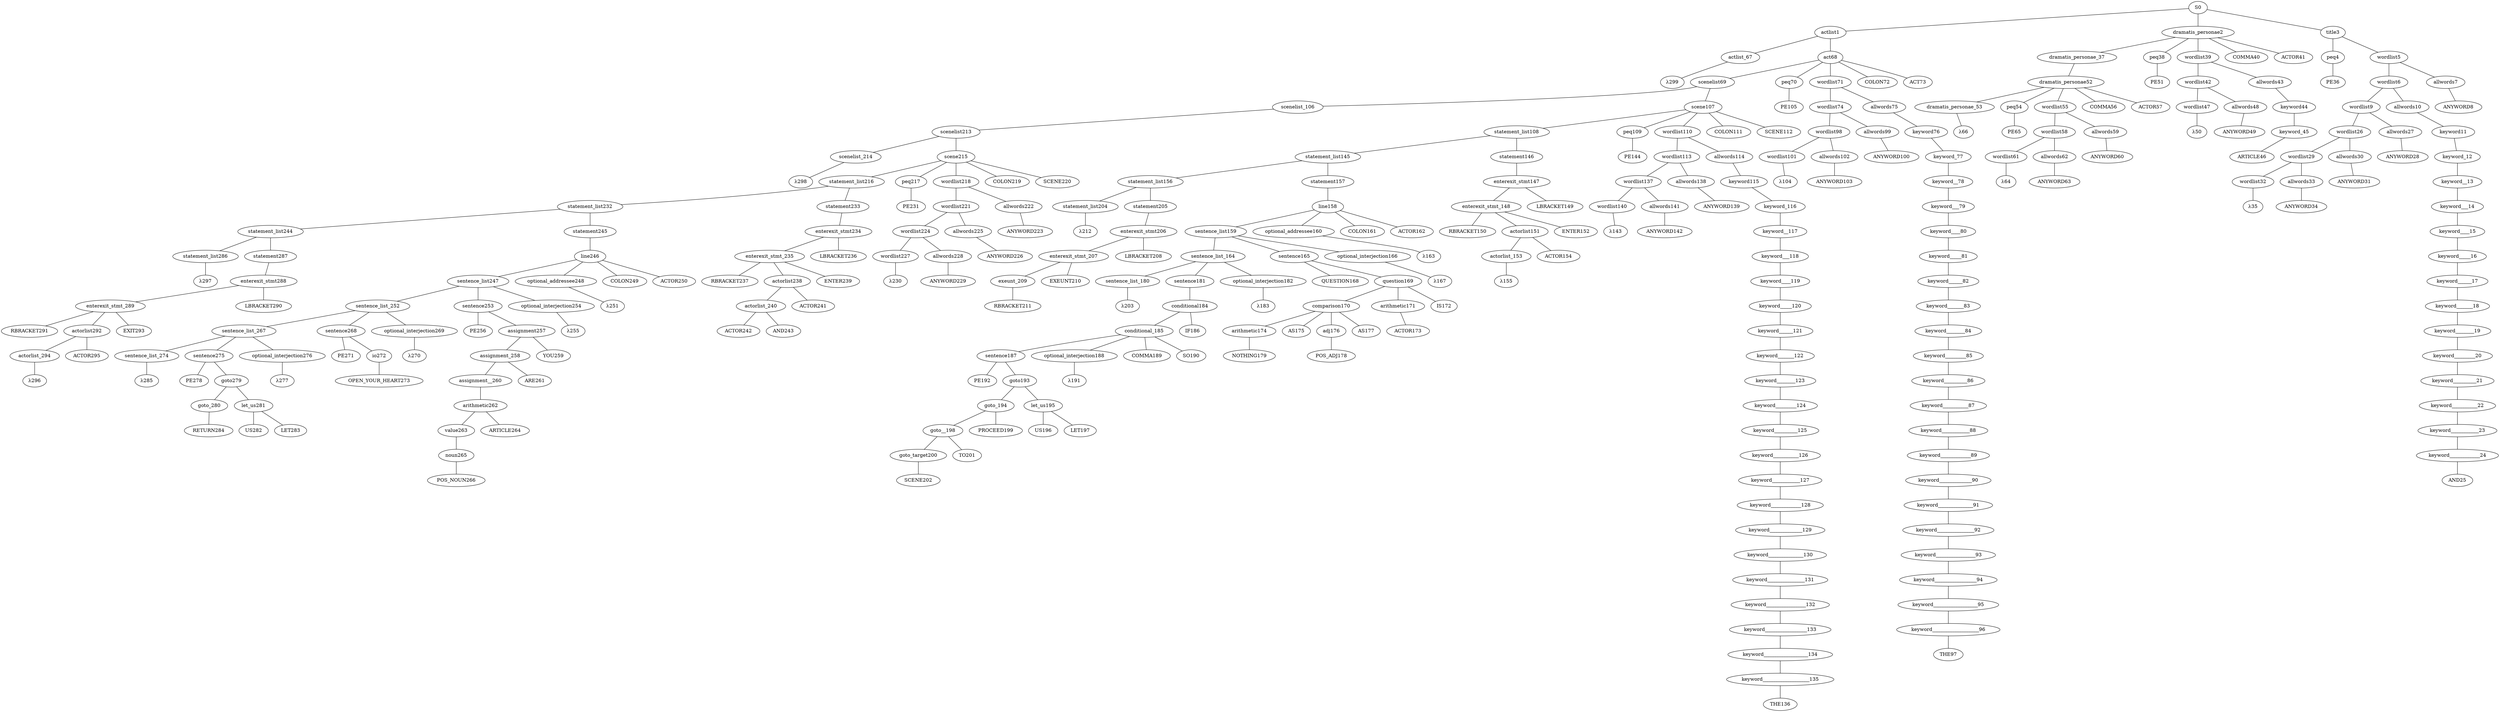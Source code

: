 strict graph {
	S0 -- actlist1
	S0 -- dramatis_personae2
	S0 -- title3

	title3 -- peq4
	title3 -- wordlist5

	wordlist5 -- wordlist6
	wordlist5 -- allwords7

	allwords7 -- ANYWORD8


	wordlist6 -- wordlist9
	wordlist6 -- allwords10

	allwords10 -- keyword11

	keyword11 -- keyword_12

	keyword_12 -- keyword__13

	keyword__13 -- keyword___14

	keyword___14 -- keyword____15

	keyword____15 -- keyword_____16

	keyword_____16 -- keyword______17

	keyword______17 -- keyword_______18

	keyword_______18 -- keyword________19

	keyword________19 -- keyword_________20

	keyword_________20 -- keyword__________21

	keyword__________21 -- keyword___________22

	keyword___________22 -- keyword____________23

	keyword____________23 -- keyword_____________24

	keyword_____________24 -- AND25


	wordlist9 -- wordlist26
	wordlist9 -- allwords27

	allwords27 -- ANYWORD28


	wordlist26 -- wordlist29
	wordlist26 -- allwords30

	allwords30 -- ANYWORD31


	wordlist29 -- wordlist32
	wordlist29 -- allwords33

	allwords33 -- ANYWORD34


	wordlist32 -- λ35

	peq4 -- PE36


	dramatis_personae2 -- dramatis_personae_37
	dramatis_personae2 -- peq38
	dramatis_personae2 -- wordlist39
	dramatis_personae2 -- COMMA40
	dramatis_personae2 -- ACTOR41



	wordlist39 -- wordlist42
	wordlist39 -- allwords43

	allwords43 -- keyword44

	keyword44 -- keyword_45

	keyword_45 -- ARTICLE46


	wordlist42 -- wordlist47
	wordlist42 -- allwords48

	allwords48 -- ANYWORD49


	wordlist47 -- λ50

	peq38 -- PE51


	dramatis_personae_37 -- dramatis_personae52

	dramatis_personae52 -- dramatis_personae_53
	dramatis_personae52 -- peq54
	dramatis_personae52 -- wordlist55
	dramatis_personae52 -- COMMA56
	dramatis_personae52 -- ACTOR57



	wordlist55 -- wordlist58
	wordlist55 -- allwords59

	allwords59 -- ANYWORD60


	wordlist58 -- wordlist61
	wordlist58 -- allwords62

	allwords62 -- ANYWORD63


	wordlist61 -- λ64

	peq54 -- PE65


	dramatis_personae_53 -- λ66

	actlist1 -- actlist_67
	actlist1 -- act68

	act68 -- scenelist69
	act68 -- peq70
	act68 -- wordlist71
	act68 -- COLON72
	act68 -- ACT73



	wordlist71 -- wordlist74
	wordlist71 -- allwords75

	allwords75 -- keyword76

	keyword76 -- keyword_77

	keyword_77 -- keyword__78

	keyword__78 -- keyword___79

	keyword___79 -- keyword____80

	keyword____80 -- keyword_____81

	keyword_____81 -- keyword______82

	keyword______82 -- keyword_______83

	keyword_______83 -- keyword________84

	keyword________84 -- keyword_________85

	keyword_________85 -- keyword__________86

	keyword__________86 -- keyword___________87

	keyword___________87 -- keyword____________88

	keyword____________88 -- keyword_____________89

	keyword_____________89 -- keyword______________90

	keyword______________90 -- keyword_______________91

	keyword_______________91 -- keyword________________92

	keyword________________92 -- keyword_________________93

	keyword_________________93 -- keyword__________________94

	keyword__________________94 -- keyword___________________95

	keyword___________________95 -- keyword____________________96

	keyword____________________96 -- THE97


	wordlist74 -- wordlist98
	wordlist74 -- allwords99

	allwords99 -- ANYWORD100


	wordlist98 -- wordlist101
	wordlist98 -- allwords102

	allwords102 -- ANYWORD103


	wordlist101 -- λ104

	peq70 -- PE105


	scenelist69 -- scenelist_106
	scenelist69 -- scene107

	scene107 -- statement_list108
	scene107 -- peq109
	scene107 -- wordlist110
	scene107 -- COLON111
	scene107 -- SCENE112



	wordlist110 -- wordlist113
	wordlist110 -- allwords114

	allwords114 -- keyword115

	keyword115 -- keyword_116

	keyword_116 -- keyword__117

	keyword__117 -- keyword___118

	keyword___118 -- keyword____119

	keyword____119 -- keyword_____120

	keyword_____120 -- keyword______121

	keyword______121 -- keyword_______122

	keyword_______122 -- keyword________123

	keyword________123 -- keyword_________124

	keyword_________124 -- keyword__________125

	keyword__________125 -- keyword___________126

	keyword___________126 -- keyword____________127

	keyword____________127 -- keyword_____________128

	keyword_____________128 -- keyword______________129

	keyword______________129 -- keyword_______________130

	keyword_______________130 -- keyword________________131

	keyword________________131 -- keyword_________________132

	keyword_________________132 -- keyword__________________133

	keyword__________________133 -- keyword___________________134

	keyword___________________134 -- keyword____________________135

	keyword____________________135 -- THE136


	wordlist113 -- wordlist137
	wordlist113 -- allwords138

	allwords138 -- ANYWORD139


	wordlist137 -- wordlist140
	wordlist137 -- allwords141

	allwords141 -- ANYWORD142


	wordlist140 -- λ143

	peq109 -- PE144


	statement_list108 -- statement_list145
	statement_list108 -- statement146

	statement146 -- enterexit_stmt147

	enterexit_stmt147 -- enterexit_stmt_148
	enterexit_stmt147 -- LBRACKET149


	enterexit_stmt_148 -- RBRACKET150
	enterexit_stmt_148 -- actorlist151
	enterexit_stmt_148 -- ENTER152


	actorlist151 -- actorlist_153
	actorlist151 -- ACTOR154


	actorlist_153 -- λ155


	statement_list145 -- statement_list156
	statement_list145 -- statement157

	statement157 -- line158

	line158 -- sentence_list159
	line158 -- optional_addressee160
	line158 -- COLON161
	line158 -- ACTOR162



	optional_addressee160 -- λ163

	sentence_list159 -- sentence_list_164
	sentence_list159 -- sentence165
	sentence_list159 -- optional_interjection166

	optional_interjection166 -- λ167

	sentence165 -- QUESTION168
	sentence165 -- question169

	question169 -- comparison170
	question169 -- arithmetic171
	question169 -- IS172


	arithmetic171 -- ACTOR173


	comparison170 -- arithmetic174
	comparison170 -- AS175
	comparison170 -- adj176
	comparison170 -- AS177


	adj176 -- POS_ADJ178



	arithmetic174 -- NOTHING179



	sentence_list_164 -- sentence_list_180
	sentence_list_164 -- sentence181
	sentence_list_164 -- optional_interjection182

	optional_interjection182 -- λ183

	sentence181 -- conditional184

	conditional184 -- conditional_185
	conditional184 -- IF186


	conditional_185 -- sentence187
	conditional_185 -- optional_interjection188
	conditional_185 -- COMMA189
	conditional_185 -- SO190



	optional_interjection188 -- λ191

	sentence187 -- PE192
	sentence187 -- goto193

	goto193 -- goto_194
	goto193 -- let_us195

	let_us195 -- US196
	let_us195 -- LET197



	goto_194 -- goto__198
	goto_194 -- PROCEED199


	goto__198 -- goto_target200
	goto__198 -- TO201


	goto_target200 -- SCENE202



	sentence_list_180 -- λ203

	statement_list156 -- statement_list204
	statement_list156 -- statement205

	statement205 -- enterexit_stmt206

	enterexit_stmt206 -- enterexit_stmt_207
	enterexit_stmt206 -- LBRACKET208


	enterexit_stmt_207 -- exeunt_209
	enterexit_stmt_207 -- EXEUNT210


	exeunt_209 -- RBRACKET211


	statement_list204 -- λ212

	scenelist_106 -- scenelist213

	scenelist213 -- scenelist_214
	scenelist213 -- scene215

	scene215 -- statement_list216
	scene215 -- peq217
	scene215 -- wordlist218
	scene215 -- COLON219
	scene215 -- SCENE220



	wordlist218 -- wordlist221
	wordlist218 -- allwords222

	allwords222 -- ANYWORD223


	wordlist221 -- wordlist224
	wordlist221 -- allwords225

	allwords225 -- ANYWORD226


	wordlist224 -- wordlist227
	wordlist224 -- allwords228

	allwords228 -- ANYWORD229


	wordlist227 -- λ230

	peq217 -- PE231


	statement_list216 -- statement_list232
	statement_list216 -- statement233

	statement233 -- enterexit_stmt234

	enterexit_stmt234 -- enterexit_stmt_235
	enterexit_stmt234 -- LBRACKET236


	enterexit_stmt_235 -- RBRACKET237
	enterexit_stmt_235 -- actorlist238
	enterexit_stmt_235 -- ENTER239


	actorlist238 -- actorlist_240
	actorlist238 -- ACTOR241


	actorlist_240 -- ACTOR242
	actorlist_240 -- AND243




	statement_list232 -- statement_list244
	statement_list232 -- statement245

	statement245 -- line246

	line246 -- sentence_list247
	line246 -- optional_addressee248
	line246 -- COLON249
	line246 -- ACTOR250



	optional_addressee248 -- λ251

	sentence_list247 -- sentence_list_252
	sentence_list247 -- sentence253
	sentence_list247 -- optional_interjection254

	optional_interjection254 -- λ255

	sentence253 -- PE256
	sentence253 -- assignment257

	assignment257 -- assignment_258
	assignment257 -- YOU259


	assignment_258 -- assignment__260
	assignment_258 -- ARE261


	assignment__260 -- arithmetic262

	arithmetic262 -- value263
	arithmetic262 -- ARTICLE264


	value263 -- noun265

	noun265 -- POS_NOUN266



	sentence_list_252 -- sentence_list_267
	sentence_list_252 -- sentence268
	sentence_list_252 -- optional_interjection269

	optional_interjection269 -- λ270

	sentence268 -- PE271
	sentence268 -- io272

	io272 -- OPEN_YOUR_HEART273



	sentence_list_267 -- sentence_list_274
	sentence_list_267 -- sentence275
	sentence_list_267 -- optional_interjection276

	optional_interjection276 -- λ277

	sentence275 -- PE278
	sentence275 -- goto279

	goto279 -- goto_280
	goto279 -- let_us281

	let_us281 -- US282
	let_us281 -- LET283



	goto_280 -- RETURN284



	sentence_list_274 -- λ285

	statement_list244 -- statement_list286
	statement_list244 -- statement287

	statement287 -- enterexit_stmt288

	enterexit_stmt288 -- enterexit_stmt_289
	enterexit_stmt288 -- LBRACKET290


	enterexit_stmt_289 -- RBRACKET291
	enterexit_stmt_289 -- actorlist292
	enterexit_stmt_289 -- EXIT293


	actorlist292 -- actorlist_294
	actorlist292 -- ACTOR295


	actorlist_294 -- λ296


	statement_list286 -- λ297

	scenelist_214 -- λ298

	actlist_67 -- λ299


}